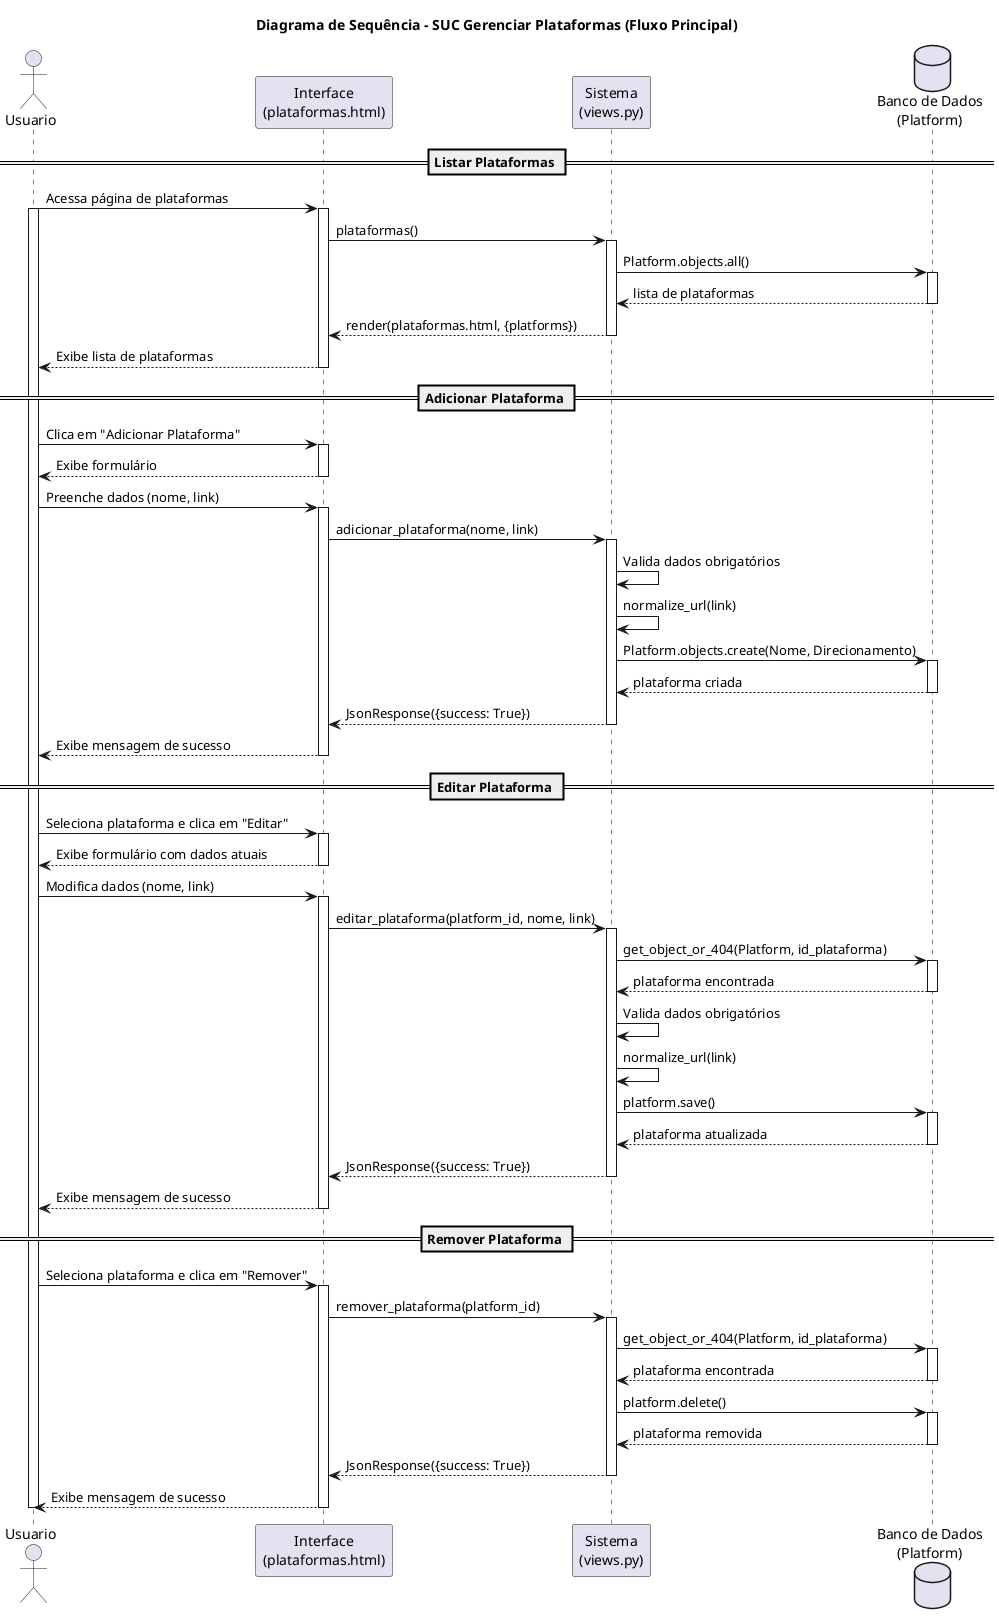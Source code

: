 @startuml suc_gerenciar_plataformas

title Diagrama de Sequência - SUC Gerenciar Plataformas (Fluxo Principal)

actor Usuario
participant "Interface\n(plataformas.html)" as Interface
participant "Sistema\n(views.py)" as Sistema
database "Banco de Dados\n(Platform)" as BD

== Listar Plataformas ==
Usuario -> Interface: Acessa página de plataformas
activate Usuario
activate Interface

Interface -> Sistema: plataformas()
activate Sistema

Sistema -> BD: Platform.objects.all()
activate BD
BD --> Sistema: lista de plataformas
deactivate BD

Sistema --> Interface: render(plataformas.html, {platforms})
deactivate Sistema

Interface --> Usuario: Exibe lista de plataformas
deactivate Interface

== Adicionar Plataforma ==
Usuario -> Interface: Clica em "Adicionar Plataforma"
activate Interface

Interface --> Usuario: Exibe formulário
deactivate Interface

Usuario -> Interface: Preenche dados (nome, link)
activate Interface

Interface -> Sistema: adicionar_plataforma(nome, link)
activate Sistema

Sistema -> Sistema: Valida dados obrigatórios
Sistema -> Sistema: normalize_url(link)

Sistema -> BD: Platform.objects.create(Nome, Direcionamento)
activate BD
BD --> Sistema: plataforma criada
deactivate BD

Sistema --> Interface: JsonResponse({success: True})
deactivate Sistema

Interface --> Usuario: Exibe mensagem de sucesso
deactivate Interface

== Editar Plataforma ==
Usuario -> Interface: Seleciona plataforma e clica em "Editar"
activate Interface

Interface --> Usuario: Exibe formulário com dados atuais
deactivate Interface

Usuario -> Interface: Modifica dados (nome, link)
activate Interface

Interface -> Sistema: editar_plataforma(platform_id, nome, link)
activate Sistema

Sistema -> BD: get_object_or_404(Platform, id_plataforma)
activate BD
BD --> Sistema: plataforma encontrada
deactivate BD

Sistema -> Sistema: Valida dados obrigatórios
Sistema -> Sistema: normalize_url(link)

Sistema -> BD: platform.save()
activate BD
BD --> Sistema: plataforma atualizada
deactivate BD

Sistema --> Interface: JsonResponse({success: True})
deactivate Sistema

Interface --> Usuario: Exibe mensagem de sucesso
deactivate Interface

== Remover Plataforma ==
Usuario -> Interface: Seleciona plataforma e clica em "Remover"
activate Interface

Interface -> Sistema: remover_plataforma(platform_id)
activate Sistema

Sistema -> BD: get_object_or_404(Platform, id_plataforma)
activate BD
BD --> Sistema: plataforma encontrada
deactivate BD

Sistema -> BD: platform.delete()
activate BD
BD --> Sistema: plataforma removida
deactivate BD

Sistema --> Interface: JsonResponse({success: True})
deactivate Sistema

Interface --> Usuario: Exibe mensagem de sucesso
deactivate Interface
deactivate Usuario

@enduml
